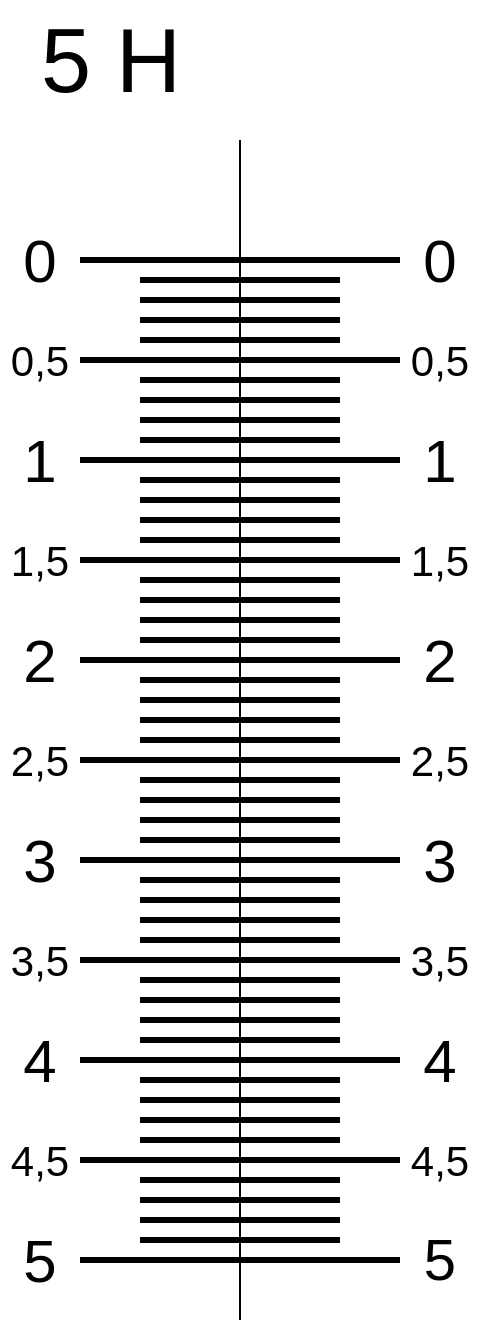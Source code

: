 <mxfile version="13.0.7" type="device"><diagram id="H-nVPnJo9ah2CPJXQNp7" name="Page-1"><mxGraphModel dx="526" dy="593" grid="1" gridSize="10" guides="1" tooltips="1" connect="1" arrows="1" fold="1" page="1" pageScale="1" pageWidth="827" pageHeight="1169" math="0" shadow="0"><root><mxCell id="0"/><mxCell id="1" parent="0"/><mxCell id="mPhDUfZBd8fPQt5YcZfH-1" value="" style="endArrow=none;html=1;strokeWidth=1;" parent="1" edge="1"><mxGeometry width="50" height="50" relative="1" as="geometry"><mxPoint x="400" y="900" as="sourcePoint"/><mxPoint x="400" y="310" as="targetPoint"/></mxGeometry></mxCell><mxCell id="mPhDUfZBd8fPQt5YcZfH-2" value="" style="endArrow=none;html=1;jumpSize=6;strokeWidth=3;" parent="1" edge="1"><mxGeometry width="50" height="50" relative="1" as="geometry"><mxPoint x="480" y="370" as="sourcePoint"/><mxPoint x="400" y="370" as="targetPoint"/></mxGeometry></mxCell><mxCell id="mPhDUfZBd8fPQt5YcZfH-3" value="" style="endArrow=none;html=1;jumpSize=6;strokeWidth=3;" parent="1" edge="1"><mxGeometry width="50" height="50" relative="1" as="geometry"><mxPoint x="400" y="370" as="sourcePoint"/><mxPoint x="320" y="370" as="targetPoint"/></mxGeometry></mxCell><mxCell id="mPhDUfZBd8fPQt5YcZfH-41" value="" style="endArrow=none;html=1;jumpSize=6;strokeWidth=3;" parent="1" edge="1"><mxGeometry width="50" height="50" relative="1" as="geometry"><mxPoint x="450" y="380" as="sourcePoint"/><mxPoint x="400" y="380" as="targetPoint"/></mxGeometry></mxCell><mxCell id="mPhDUfZBd8fPQt5YcZfH-42" value="" style="endArrow=none;html=1;jumpSize=6;strokeWidth=3;" parent="1" edge="1"><mxGeometry width="50" height="50" relative="1" as="geometry"><mxPoint x="400" y="380" as="sourcePoint"/><mxPoint x="350" y="380" as="targetPoint"/></mxGeometry></mxCell><mxCell id="mPhDUfZBd8fPQt5YcZfH-43" value="" style="endArrow=none;html=1;jumpSize=6;strokeWidth=3;" parent="1" edge="1"><mxGeometry width="50" height="50" relative="1" as="geometry"><mxPoint x="450" y="390" as="sourcePoint"/><mxPoint x="400" y="390" as="targetPoint"/></mxGeometry></mxCell><mxCell id="mPhDUfZBd8fPQt5YcZfH-44" value="" style="endArrow=none;html=1;jumpSize=6;strokeWidth=3;" parent="1" edge="1"><mxGeometry width="50" height="50" relative="1" as="geometry"><mxPoint x="400" y="390" as="sourcePoint"/><mxPoint x="350" y="390" as="targetPoint"/></mxGeometry></mxCell><mxCell id="mPhDUfZBd8fPQt5YcZfH-45" value="" style="endArrow=none;html=1;jumpSize=6;strokeWidth=3;" parent="1" edge="1"><mxGeometry width="50" height="50" relative="1" as="geometry"><mxPoint x="450" y="400" as="sourcePoint"/><mxPoint x="400" y="400" as="targetPoint"/></mxGeometry></mxCell><mxCell id="mPhDUfZBd8fPQt5YcZfH-46" value="" style="endArrow=none;html=1;jumpSize=6;strokeWidth=3;" parent="1" edge="1"><mxGeometry width="50" height="50" relative="1" as="geometry"><mxPoint x="400" y="400" as="sourcePoint"/><mxPoint x="350" y="400" as="targetPoint"/></mxGeometry></mxCell><mxCell id="mPhDUfZBd8fPQt5YcZfH-47" value="" style="endArrow=none;html=1;jumpSize=6;strokeWidth=3;" parent="1" edge="1"><mxGeometry width="50" height="50" relative="1" as="geometry"><mxPoint x="450" y="410" as="sourcePoint"/><mxPoint x="400" y="410" as="targetPoint"/></mxGeometry></mxCell><mxCell id="mPhDUfZBd8fPQt5YcZfH-48" value="" style="endArrow=none;html=1;jumpSize=6;strokeWidth=3;" parent="1" edge="1"><mxGeometry width="50" height="50" relative="1" as="geometry"><mxPoint x="400" y="410" as="sourcePoint"/><mxPoint x="350" y="410" as="targetPoint"/></mxGeometry></mxCell><mxCell id="mPhDUfZBd8fPQt5YcZfH-49" value="" style="endArrow=none;html=1;jumpSize=6;strokeWidth=3;" parent="1" edge="1"><mxGeometry width="50" height="50" relative="1" as="geometry"><mxPoint x="480" y="420" as="sourcePoint"/><mxPoint x="400" y="420" as="targetPoint"/></mxGeometry></mxCell><mxCell id="mPhDUfZBd8fPQt5YcZfH-50" value="" style="endArrow=none;html=1;jumpSize=6;strokeWidth=3;" parent="1" edge="1"><mxGeometry width="50" height="50" relative="1" as="geometry"><mxPoint x="400" y="420" as="sourcePoint"/><mxPoint x="320" y="420" as="targetPoint"/></mxGeometry></mxCell><mxCell id="mPhDUfZBd8fPQt5YcZfH-53" value="" style="endArrow=none;html=1;jumpSize=6;strokeWidth=3;" parent="1" edge="1"><mxGeometry width="50" height="50" relative="1" as="geometry"><mxPoint x="450" y="430" as="sourcePoint"/><mxPoint x="400" y="430" as="targetPoint"/></mxGeometry></mxCell><mxCell id="mPhDUfZBd8fPQt5YcZfH-54" value="" style="endArrow=none;html=1;jumpSize=6;strokeWidth=3;" parent="1" edge="1"><mxGeometry width="50" height="50" relative="1" as="geometry"><mxPoint x="400" y="430" as="sourcePoint"/><mxPoint x="350" y="430" as="targetPoint"/></mxGeometry></mxCell><mxCell id="mPhDUfZBd8fPQt5YcZfH-55" value="" style="endArrow=none;html=1;jumpSize=6;strokeWidth=3;" parent="1" edge="1"><mxGeometry width="50" height="50" relative="1" as="geometry"><mxPoint x="450" y="440" as="sourcePoint"/><mxPoint x="400" y="440" as="targetPoint"/></mxGeometry></mxCell><mxCell id="mPhDUfZBd8fPQt5YcZfH-56" value="" style="endArrow=none;html=1;jumpSize=6;strokeWidth=3;" parent="1" edge="1"><mxGeometry width="50" height="50" relative="1" as="geometry"><mxPoint x="400" y="440" as="sourcePoint"/><mxPoint x="350" y="440" as="targetPoint"/></mxGeometry></mxCell><mxCell id="mPhDUfZBd8fPQt5YcZfH-57" value="" style="endArrow=none;html=1;jumpSize=6;strokeWidth=3;" parent="1" edge="1"><mxGeometry width="50" height="50" relative="1" as="geometry"><mxPoint x="450" y="450" as="sourcePoint"/><mxPoint x="400" y="450" as="targetPoint"/></mxGeometry></mxCell><mxCell id="mPhDUfZBd8fPQt5YcZfH-58" value="" style="endArrow=none;html=1;jumpSize=6;strokeWidth=3;" parent="1" edge="1"><mxGeometry width="50" height="50" relative="1" as="geometry"><mxPoint x="400" y="450" as="sourcePoint"/><mxPoint x="350" y="450" as="targetPoint"/></mxGeometry></mxCell><mxCell id="mPhDUfZBd8fPQt5YcZfH-59" value="" style="endArrow=none;html=1;jumpSize=6;strokeWidth=3;" parent="1" edge="1"><mxGeometry width="50" height="50" relative="1" as="geometry"><mxPoint x="450" y="460" as="sourcePoint"/><mxPoint x="400" y="460" as="targetPoint"/></mxGeometry></mxCell><mxCell id="mPhDUfZBd8fPQt5YcZfH-60" value="" style="endArrow=none;html=1;jumpSize=6;strokeWidth=3;" parent="1" edge="1"><mxGeometry width="50" height="50" relative="1" as="geometry"><mxPoint x="400" y="460" as="sourcePoint"/><mxPoint x="350" y="460" as="targetPoint"/></mxGeometry></mxCell><mxCell id="mPhDUfZBd8fPQt5YcZfH-61" value="" style="endArrow=none;html=1;jumpSize=6;strokeWidth=3;" parent="1" edge="1"><mxGeometry width="50" height="50" relative="1" as="geometry"><mxPoint x="480" y="470" as="sourcePoint"/><mxPoint x="400" y="470" as="targetPoint"/></mxGeometry></mxCell><mxCell id="mPhDUfZBd8fPQt5YcZfH-62" value="" style="endArrow=none;html=1;jumpSize=6;strokeWidth=3;" parent="1" edge="1"><mxGeometry width="50" height="50" relative="1" as="geometry"><mxPoint x="400" y="470" as="sourcePoint"/><mxPoint x="320" y="470" as="targetPoint"/></mxGeometry></mxCell><mxCell id="mPhDUfZBd8fPQt5YcZfH-63" value="" style="endArrow=none;html=1;jumpSize=6;strokeWidth=3;" parent="1" edge="1"><mxGeometry width="50" height="50" relative="1" as="geometry"><mxPoint x="450" y="480" as="sourcePoint"/><mxPoint x="400" y="480" as="targetPoint"/></mxGeometry></mxCell><mxCell id="mPhDUfZBd8fPQt5YcZfH-64" value="" style="endArrow=none;html=1;jumpSize=6;strokeWidth=3;" parent="1" edge="1"><mxGeometry width="50" height="50" relative="1" as="geometry"><mxPoint x="400" y="480" as="sourcePoint"/><mxPoint x="350" y="480" as="targetPoint"/></mxGeometry></mxCell><mxCell id="mPhDUfZBd8fPQt5YcZfH-65" value="" style="endArrow=none;html=1;jumpSize=6;strokeWidth=3;" parent="1" edge="1"><mxGeometry width="50" height="50" relative="1" as="geometry"><mxPoint x="450" y="490" as="sourcePoint"/><mxPoint x="400" y="490" as="targetPoint"/></mxGeometry></mxCell><mxCell id="mPhDUfZBd8fPQt5YcZfH-66" value="" style="endArrow=none;html=1;jumpSize=6;strokeWidth=3;" parent="1" edge="1"><mxGeometry width="50" height="50" relative="1" as="geometry"><mxPoint x="400" y="490" as="sourcePoint"/><mxPoint x="350" y="490" as="targetPoint"/></mxGeometry></mxCell><mxCell id="mPhDUfZBd8fPQt5YcZfH-67" value="" style="endArrow=none;html=1;jumpSize=6;strokeWidth=3;" parent="1" edge="1"><mxGeometry width="50" height="50" relative="1" as="geometry"><mxPoint x="450" y="500" as="sourcePoint"/><mxPoint x="400" y="500" as="targetPoint"/></mxGeometry></mxCell><mxCell id="mPhDUfZBd8fPQt5YcZfH-68" value="" style="endArrow=none;html=1;jumpSize=6;strokeWidth=3;" parent="1" edge="1"><mxGeometry width="50" height="50" relative="1" as="geometry"><mxPoint x="400" y="500" as="sourcePoint"/><mxPoint x="350" y="500" as="targetPoint"/></mxGeometry></mxCell><mxCell id="mPhDUfZBd8fPQt5YcZfH-69" value="" style="endArrow=none;html=1;jumpSize=6;strokeWidth=3;" parent="1" edge="1"><mxGeometry width="50" height="50" relative="1" as="geometry"><mxPoint x="450" y="510" as="sourcePoint"/><mxPoint x="400" y="510" as="targetPoint"/></mxGeometry></mxCell><mxCell id="mPhDUfZBd8fPQt5YcZfH-70" value="" style="endArrow=none;html=1;jumpSize=6;strokeWidth=3;" parent="1" edge="1"><mxGeometry width="50" height="50" relative="1" as="geometry"><mxPoint x="400" y="510" as="sourcePoint"/><mxPoint x="350" y="510" as="targetPoint"/></mxGeometry></mxCell><mxCell id="mPhDUfZBd8fPQt5YcZfH-71" value="" style="endArrow=none;html=1;jumpSize=6;strokeWidth=3;" parent="1" edge="1"><mxGeometry width="50" height="50" relative="1" as="geometry"><mxPoint x="480" y="520" as="sourcePoint"/><mxPoint x="400" y="520" as="targetPoint"/></mxGeometry></mxCell><mxCell id="mPhDUfZBd8fPQt5YcZfH-72" value="" style="endArrow=none;html=1;jumpSize=6;strokeWidth=3;" parent="1" edge="1"><mxGeometry width="50" height="50" relative="1" as="geometry"><mxPoint x="400" y="520" as="sourcePoint"/><mxPoint x="320" y="520" as="targetPoint"/></mxGeometry></mxCell><mxCell id="mPhDUfZBd8fPQt5YcZfH-73" value="" style="endArrow=none;html=1;jumpSize=6;strokeWidth=3;" parent="1" edge="1"><mxGeometry width="50" height="50" relative="1" as="geometry"><mxPoint x="450" y="530" as="sourcePoint"/><mxPoint x="400" y="530" as="targetPoint"/></mxGeometry></mxCell><mxCell id="mPhDUfZBd8fPQt5YcZfH-74" value="" style="endArrow=none;html=1;jumpSize=6;strokeWidth=3;" parent="1" edge="1"><mxGeometry width="50" height="50" relative="1" as="geometry"><mxPoint x="400" y="530" as="sourcePoint"/><mxPoint x="350" y="530" as="targetPoint"/></mxGeometry></mxCell><mxCell id="mPhDUfZBd8fPQt5YcZfH-75" value="" style="endArrow=none;html=1;jumpSize=6;strokeWidth=3;" parent="1" edge="1"><mxGeometry width="50" height="50" relative="1" as="geometry"><mxPoint x="450" y="540" as="sourcePoint"/><mxPoint x="400" y="540" as="targetPoint"/></mxGeometry></mxCell><mxCell id="mPhDUfZBd8fPQt5YcZfH-76" value="" style="endArrow=none;html=1;jumpSize=6;strokeWidth=3;" parent="1" edge="1"><mxGeometry width="50" height="50" relative="1" as="geometry"><mxPoint x="400" y="540" as="sourcePoint"/><mxPoint x="350" y="540" as="targetPoint"/></mxGeometry></mxCell><mxCell id="mPhDUfZBd8fPQt5YcZfH-77" value="" style="endArrow=none;html=1;jumpSize=6;strokeWidth=3;" parent="1" edge="1"><mxGeometry width="50" height="50" relative="1" as="geometry"><mxPoint x="450" y="550" as="sourcePoint"/><mxPoint x="400" y="550" as="targetPoint"/></mxGeometry></mxCell><mxCell id="mPhDUfZBd8fPQt5YcZfH-78" value="" style="endArrow=none;html=1;jumpSize=6;strokeWidth=3;" parent="1" edge="1"><mxGeometry width="50" height="50" relative="1" as="geometry"><mxPoint x="400" y="550" as="sourcePoint"/><mxPoint x="350" y="550" as="targetPoint"/></mxGeometry></mxCell><mxCell id="mPhDUfZBd8fPQt5YcZfH-79" value="" style="endArrow=none;html=1;jumpSize=6;strokeWidth=3;" parent="1" edge="1"><mxGeometry width="50" height="50" relative="1" as="geometry"><mxPoint x="450" y="560" as="sourcePoint"/><mxPoint x="400" y="560" as="targetPoint"/></mxGeometry></mxCell><mxCell id="mPhDUfZBd8fPQt5YcZfH-80" value="" style="endArrow=none;html=1;jumpSize=6;strokeWidth=3;" parent="1" edge="1"><mxGeometry width="50" height="50" relative="1" as="geometry"><mxPoint x="400" y="560" as="sourcePoint"/><mxPoint x="350" y="560" as="targetPoint"/></mxGeometry></mxCell><mxCell id="mPhDUfZBd8fPQt5YcZfH-81" value="" style="endArrow=none;html=1;jumpSize=6;strokeWidth=3;" parent="1" edge="1"><mxGeometry width="50" height="50" relative="1" as="geometry"><mxPoint x="480" y="570" as="sourcePoint"/><mxPoint x="400" y="570" as="targetPoint"/></mxGeometry></mxCell><mxCell id="mPhDUfZBd8fPQt5YcZfH-82" value="" style="endArrow=none;html=1;jumpSize=6;strokeWidth=3;" parent="1" edge="1"><mxGeometry width="50" height="50" relative="1" as="geometry"><mxPoint x="400" y="570" as="sourcePoint"/><mxPoint x="320" y="570" as="targetPoint"/></mxGeometry></mxCell><mxCell id="mPhDUfZBd8fPQt5YcZfH-83" value="" style="endArrow=none;html=1;jumpSize=6;strokeWidth=3;" parent="1" edge="1"><mxGeometry width="50" height="50" relative="1" as="geometry"><mxPoint x="450" y="580" as="sourcePoint"/><mxPoint x="400" y="580" as="targetPoint"/></mxGeometry></mxCell><mxCell id="mPhDUfZBd8fPQt5YcZfH-84" value="" style="endArrow=none;html=1;jumpSize=6;strokeWidth=3;" parent="1" edge="1"><mxGeometry width="50" height="50" relative="1" as="geometry"><mxPoint x="400" y="580" as="sourcePoint"/><mxPoint x="350" y="580" as="targetPoint"/></mxGeometry></mxCell><mxCell id="mPhDUfZBd8fPQt5YcZfH-85" value="" style="endArrow=none;html=1;jumpSize=6;strokeWidth=3;" parent="1" edge="1"><mxGeometry width="50" height="50" relative="1" as="geometry"><mxPoint x="450" y="590" as="sourcePoint"/><mxPoint x="400" y="590" as="targetPoint"/></mxGeometry></mxCell><mxCell id="mPhDUfZBd8fPQt5YcZfH-86" value="" style="endArrow=none;html=1;jumpSize=6;strokeWidth=3;" parent="1" edge="1"><mxGeometry width="50" height="50" relative="1" as="geometry"><mxPoint x="400" y="590" as="sourcePoint"/><mxPoint x="350" y="590" as="targetPoint"/></mxGeometry></mxCell><mxCell id="mPhDUfZBd8fPQt5YcZfH-87" value="" style="endArrow=none;html=1;jumpSize=6;strokeWidth=3;" parent="1" edge="1"><mxGeometry width="50" height="50" relative="1" as="geometry"><mxPoint x="450" y="600" as="sourcePoint"/><mxPoint x="400" y="600" as="targetPoint"/></mxGeometry></mxCell><mxCell id="mPhDUfZBd8fPQt5YcZfH-88" value="" style="endArrow=none;html=1;jumpSize=6;strokeWidth=3;" parent="1" edge="1"><mxGeometry width="50" height="50" relative="1" as="geometry"><mxPoint x="400" y="600" as="sourcePoint"/><mxPoint x="350" y="600" as="targetPoint"/></mxGeometry></mxCell><mxCell id="mPhDUfZBd8fPQt5YcZfH-89" value="" style="endArrow=none;html=1;jumpSize=6;strokeWidth=3;" parent="1" edge="1"><mxGeometry width="50" height="50" relative="1" as="geometry"><mxPoint x="450" y="610" as="sourcePoint"/><mxPoint x="400" y="610" as="targetPoint"/></mxGeometry></mxCell><mxCell id="mPhDUfZBd8fPQt5YcZfH-90" value="" style="endArrow=none;html=1;jumpSize=6;strokeWidth=3;" parent="1" edge="1"><mxGeometry width="50" height="50" relative="1" as="geometry"><mxPoint x="400" y="610" as="sourcePoint"/><mxPoint x="350" y="610" as="targetPoint"/></mxGeometry></mxCell><mxCell id="mPhDUfZBd8fPQt5YcZfH-91" value="" style="endArrow=none;html=1;jumpSize=6;strokeWidth=3;" parent="1" edge="1"><mxGeometry width="50" height="50" relative="1" as="geometry"><mxPoint x="480" y="620" as="sourcePoint"/><mxPoint x="400" y="620" as="targetPoint"/></mxGeometry></mxCell><mxCell id="mPhDUfZBd8fPQt5YcZfH-92" value="" style="endArrow=none;html=1;jumpSize=6;strokeWidth=3;" parent="1" edge="1"><mxGeometry width="50" height="50" relative="1" as="geometry"><mxPoint x="400" y="620" as="sourcePoint"/><mxPoint x="320" y="620" as="targetPoint"/></mxGeometry></mxCell><mxCell id="mPhDUfZBd8fPQt5YcZfH-93" value="" style="endArrow=none;html=1;jumpSize=6;strokeWidth=3;" parent="1" edge="1"><mxGeometry width="50" height="50" relative="1" as="geometry"><mxPoint x="450" y="630" as="sourcePoint"/><mxPoint x="400" y="630" as="targetPoint"/></mxGeometry></mxCell><mxCell id="mPhDUfZBd8fPQt5YcZfH-94" value="" style="endArrow=none;html=1;jumpSize=6;strokeWidth=3;" parent="1" edge="1"><mxGeometry width="50" height="50" relative="1" as="geometry"><mxPoint x="400" y="630" as="sourcePoint"/><mxPoint x="350" y="630" as="targetPoint"/></mxGeometry></mxCell><mxCell id="mPhDUfZBd8fPQt5YcZfH-95" value="" style="endArrow=none;html=1;jumpSize=6;strokeWidth=3;" parent="1" edge="1"><mxGeometry width="50" height="50" relative="1" as="geometry"><mxPoint x="450" y="640" as="sourcePoint"/><mxPoint x="400" y="640" as="targetPoint"/></mxGeometry></mxCell><mxCell id="mPhDUfZBd8fPQt5YcZfH-96" value="" style="endArrow=none;html=1;jumpSize=6;strokeWidth=3;" parent="1" edge="1"><mxGeometry width="50" height="50" relative="1" as="geometry"><mxPoint x="400" y="640" as="sourcePoint"/><mxPoint x="350" y="640" as="targetPoint"/></mxGeometry></mxCell><mxCell id="mPhDUfZBd8fPQt5YcZfH-97" value="" style="endArrow=none;html=1;jumpSize=6;strokeWidth=3;" parent="1" edge="1"><mxGeometry width="50" height="50" relative="1" as="geometry"><mxPoint x="450" y="650" as="sourcePoint"/><mxPoint x="400" y="650" as="targetPoint"/></mxGeometry></mxCell><mxCell id="mPhDUfZBd8fPQt5YcZfH-98" value="" style="endArrow=none;html=1;jumpSize=6;strokeWidth=3;" parent="1" edge="1"><mxGeometry width="50" height="50" relative="1" as="geometry"><mxPoint x="400" y="650" as="sourcePoint"/><mxPoint x="350" y="650" as="targetPoint"/></mxGeometry></mxCell><mxCell id="mPhDUfZBd8fPQt5YcZfH-99" value="" style="endArrow=none;html=1;jumpSize=6;strokeWidth=3;" parent="1" edge="1"><mxGeometry width="50" height="50" relative="1" as="geometry"><mxPoint x="450" y="660" as="sourcePoint"/><mxPoint x="400" y="660" as="targetPoint"/></mxGeometry></mxCell><mxCell id="mPhDUfZBd8fPQt5YcZfH-100" value="" style="endArrow=none;html=1;jumpSize=6;strokeWidth=3;" parent="1" edge="1"><mxGeometry width="50" height="50" relative="1" as="geometry"><mxPoint x="400" y="660" as="sourcePoint"/><mxPoint x="350" y="660" as="targetPoint"/></mxGeometry></mxCell><mxCell id="mPhDUfZBd8fPQt5YcZfH-101" value="" style="endArrow=none;html=1;jumpSize=6;strokeWidth=3;" parent="1" edge="1"><mxGeometry width="50" height="50" relative="1" as="geometry"><mxPoint x="480" y="670" as="sourcePoint"/><mxPoint x="400" y="670" as="targetPoint"/></mxGeometry></mxCell><mxCell id="mPhDUfZBd8fPQt5YcZfH-102" value="" style="endArrow=none;html=1;jumpSize=6;strokeWidth=3;" parent="1" edge="1"><mxGeometry width="50" height="50" relative="1" as="geometry"><mxPoint x="400" y="670" as="sourcePoint"/><mxPoint x="320" y="670" as="targetPoint"/></mxGeometry></mxCell><mxCell id="mPhDUfZBd8fPQt5YcZfH-103" value="" style="endArrow=none;html=1;jumpSize=6;strokeWidth=3;" parent="1" edge="1"><mxGeometry width="50" height="50" relative="1" as="geometry"><mxPoint x="450" y="680" as="sourcePoint"/><mxPoint x="400" y="680" as="targetPoint"/></mxGeometry></mxCell><mxCell id="mPhDUfZBd8fPQt5YcZfH-104" value="" style="endArrow=none;html=1;jumpSize=6;strokeWidth=3;" parent="1" edge="1"><mxGeometry width="50" height="50" relative="1" as="geometry"><mxPoint x="400" y="680" as="sourcePoint"/><mxPoint x="350" y="680" as="targetPoint"/></mxGeometry></mxCell><mxCell id="mPhDUfZBd8fPQt5YcZfH-105" value="" style="endArrow=none;html=1;jumpSize=6;strokeWidth=3;" parent="1" edge="1"><mxGeometry width="50" height="50" relative="1" as="geometry"><mxPoint x="450" y="690" as="sourcePoint"/><mxPoint x="400" y="690" as="targetPoint"/></mxGeometry></mxCell><mxCell id="mPhDUfZBd8fPQt5YcZfH-106" value="" style="endArrow=none;html=1;jumpSize=6;strokeWidth=3;" parent="1" edge="1"><mxGeometry width="50" height="50" relative="1" as="geometry"><mxPoint x="400" y="690" as="sourcePoint"/><mxPoint x="350" y="690" as="targetPoint"/></mxGeometry></mxCell><mxCell id="mPhDUfZBd8fPQt5YcZfH-107" value="" style="endArrow=none;html=1;jumpSize=6;strokeWidth=3;" parent="1" edge="1"><mxGeometry width="50" height="50" relative="1" as="geometry"><mxPoint x="450" y="700" as="sourcePoint"/><mxPoint x="400" y="700" as="targetPoint"/></mxGeometry></mxCell><mxCell id="mPhDUfZBd8fPQt5YcZfH-108" value="" style="endArrow=none;html=1;jumpSize=6;strokeWidth=3;" parent="1" edge="1"><mxGeometry width="50" height="50" relative="1" as="geometry"><mxPoint x="400" y="700" as="sourcePoint"/><mxPoint x="350" y="700" as="targetPoint"/></mxGeometry></mxCell><mxCell id="mPhDUfZBd8fPQt5YcZfH-109" value="" style="endArrow=none;html=1;jumpSize=6;strokeWidth=3;" parent="1" edge="1"><mxGeometry width="50" height="50" relative="1" as="geometry"><mxPoint x="450" y="710" as="sourcePoint"/><mxPoint x="400" y="710" as="targetPoint"/></mxGeometry></mxCell><mxCell id="mPhDUfZBd8fPQt5YcZfH-110" value="" style="endArrow=none;html=1;jumpSize=6;strokeWidth=3;" parent="1" edge="1"><mxGeometry width="50" height="50" relative="1" as="geometry"><mxPoint x="400" y="710" as="sourcePoint"/><mxPoint x="350" y="710" as="targetPoint"/></mxGeometry></mxCell><mxCell id="mPhDUfZBd8fPQt5YcZfH-111" value="" style="endArrow=none;html=1;jumpSize=6;strokeWidth=3;" parent="1" edge="1"><mxGeometry width="50" height="50" relative="1" as="geometry"><mxPoint x="480" y="720" as="sourcePoint"/><mxPoint x="400" y="720" as="targetPoint"/></mxGeometry></mxCell><mxCell id="mPhDUfZBd8fPQt5YcZfH-112" value="" style="endArrow=none;html=1;jumpSize=6;strokeWidth=3;" parent="1" edge="1"><mxGeometry width="50" height="50" relative="1" as="geometry"><mxPoint x="400" y="720" as="sourcePoint"/><mxPoint x="320" y="720" as="targetPoint"/></mxGeometry></mxCell><mxCell id="mPhDUfZBd8fPQt5YcZfH-113" value="" style="endArrow=none;html=1;jumpSize=6;strokeWidth=3;" parent="1" edge="1"><mxGeometry width="50" height="50" relative="1" as="geometry"><mxPoint x="450" y="730" as="sourcePoint"/><mxPoint x="400" y="730" as="targetPoint"/></mxGeometry></mxCell><mxCell id="mPhDUfZBd8fPQt5YcZfH-114" value="" style="endArrow=none;html=1;jumpSize=6;strokeWidth=3;" parent="1" edge="1"><mxGeometry width="50" height="50" relative="1" as="geometry"><mxPoint x="400" y="730" as="sourcePoint"/><mxPoint x="350" y="730" as="targetPoint"/></mxGeometry></mxCell><mxCell id="mPhDUfZBd8fPQt5YcZfH-115" value="" style="endArrow=none;html=1;jumpSize=6;strokeWidth=3;" parent="1" edge="1"><mxGeometry width="50" height="50" relative="1" as="geometry"><mxPoint x="450" y="740" as="sourcePoint"/><mxPoint x="400" y="740" as="targetPoint"/></mxGeometry></mxCell><mxCell id="mPhDUfZBd8fPQt5YcZfH-116" value="" style="endArrow=none;html=1;jumpSize=6;strokeWidth=3;" parent="1" edge="1"><mxGeometry width="50" height="50" relative="1" as="geometry"><mxPoint x="400" y="740" as="sourcePoint"/><mxPoint x="350" y="740" as="targetPoint"/></mxGeometry></mxCell><mxCell id="mPhDUfZBd8fPQt5YcZfH-117" value="" style="endArrow=none;html=1;jumpSize=6;strokeWidth=3;" parent="1" edge="1"><mxGeometry width="50" height="50" relative="1" as="geometry"><mxPoint x="450" y="750" as="sourcePoint"/><mxPoint x="400" y="750" as="targetPoint"/></mxGeometry></mxCell><mxCell id="mPhDUfZBd8fPQt5YcZfH-118" value="" style="endArrow=none;html=1;jumpSize=6;strokeWidth=3;" parent="1" edge="1"><mxGeometry width="50" height="50" relative="1" as="geometry"><mxPoint x="400" y="750" as="sourcePoint"/><mxPoint x="350" y="750" as="targetPoint"/></mxGeometry></mxCell><mxCell id="mPhDUfZBd8fPQt5YcZfH-119" value="" style="endArrow=none;html=1;jumpSize=6;strokeWidth=3;" parent="1" edge="1"><mxGeometry width="50" height="50" relative="1" as="geometry"><mxPoint x="450" y="760" as="sourcePoint"/><mxPoint x="400" y="760" as="targetPoint"/></mxGeometry></mxCell><mxCell id="mPhDUfZBd8fPQt5YcZfH-120" value="" style="endArrow=none;html=1;jumpSize=6;strokeWidth=3;" parent="1" edge="1"><mxGeometry width="50" height="50" relative="1" as="geometry"><mxPoint x="400" y="760" as="sourcePoint"/><mxPoint x="350" y="760" as="targetPoint"/></mxGeometry></mxCell><mxCell id="mPhDUfZBd8fPQt5YcZfH-121" value="" style="endArrow=none;html=1;jumpSize=6;strokeWidth=3;" parent="1" edge="1"><mxGeometry width="50" height="50" relative="1" as="geometry"><mxPoint x="480" y="770" as="sourcePoint"/><mxPoint x="400" y="770" as="targetPoint"/></mxGeometry></mxCell><mxCell id="mPhDUfZBd8fPQt5YcZfH-122" value="" style="endArrow=none;html=1;jumpSize=6;strokeWidth=3;" parent="1" edge="1"><mxGeometry width="50" height="50" relative="1" as="geometry"><mxPoint x="400" y="770" as="sourcePoint"/><mxPoint x="320" y="770" as="targetPoint"/></mxGeometry></mxCell><mxCell id="mPhDUfZBd8fPQt5YcZfH-123" value="" style="endArrow=none;html=1;jumpSize=6;strokeWidth=3;" parent="1" edge="1"><mxGeometry width="50" height="50" relative="1" as="geometry"><mxPoint x="450" y="780" as="sourcePoint"/><mxPoint x="400" y="780" as="targetPoint"/></mxGeometry></mxCell><mxCell id="mPhDUfZBd8fPQt5YcZfH-124" value="" style="endArrow=none;html=1;jumpSize=6;strokeWidth=3;" parent="1" edge="1"><mxGeometry width="50" height="50" relative="1" as="geometry"><mxPoint x="400" y="780" as="sourcePoint"/><mxPoint x="350" y="780" as="targetPoint"/></mxGeometry></mxCell><mxCell id="mPhDUfZBd8fPQt5YcZfH-125" value="" style="endArrow=none;html=1;jumpSize=6;strokeWidth=3;" parent="1" edge="1"><mxGeometry width="50" height="50" relative="1" as="geometry"><mxPoint x="450" y="790" as="sourcePoint"/><mxPoint x="400" y="790" as="targetPoint"/></mxGeometry></mxCell><mxCell id="mPhDUfZBd8fPQt5YcZfH-126" value="" style="endArrow=none;html=1;jumpSize=6;strokeWidth=3;" parent="1" edge="1"><mxGeometry width="50" height="50" relative="1" as="geometry"><mxPoint x="400" y="790" as="sourcePoint"/><mxPoint x="350" y="790" as="targetPoint"/></mxGeometry></mxCell><mxCell id="mPhDUfZBd8fPQt5YcZfH-127" value="" style="endArrow=none;html=1;jumpSize=6;strokeWidth=3;" parent="1" edge="1"><mxGeometry width="50" height="50" relative="1" as="geometry"><mxPoint x="450" y="800" as="sourcePoint"/><mxPoint x="400" y="800" as="targetPoint"/></mxGeometry></mxCell><mxCell id="mPhDUfZBd8fPQt5YcZfH-128" value="" style="endArrow=none;html=1;jumpSize=6;strokeWidth=3;" parent="1" edge="1"><mxGeometry width="50" height="50" relative="1" as="geometry"><mxPoint x="400" y="800" as="sourcePoint"/><mxPoint x="350" y="800" as="targetPoint"/></mxGeometry></mxCell><mxCell id="mPhDUfZBd8fPQt5YcZfH-129" value="" style="endArrow=none;html=1;jumpSize=6;strokeWidth=3;" parent="1" edge="1"><mxGeometry width="50" height="50" relative="1" as="geometry"><mxPoint x="450" y="810" as="sourcePoint"/><mxPoint x="400" y="810" as="targetPoint"/></mxGeometry></mxCell><mxCell id="mPhDUfZBd8fPQt5YcZfH-130" value="" style="endArrow=none;html=1;jumpSize=6;strokeWidth=3;" parent="1" edge="1"><mxGeometry width="50" height="50" relative="1" as="geometry"><mxPoint x="400" y="810" as="sourcePoint"/><mxPoint x="350" y="810" as="targetPoint"/></mxGeometry></mxCell><mxCell id="mPhDUfZBd8fPQt5YcZfH-131" value="" style="endArrow=none;html=1;jumpSize=6;strokeWidth=3;" parent="1" edge="1"><mxGeometry width="50" height="50" relative="1" as="geometry"><mxPoint x="480" y="820" as="sourcePoint"/><mxPoint x="400" y="820" as="targetPoint"/></mxGeometry></mxCell><mxCell id="mPhDUfZBd8fPQt5YcZfH-132" value="" style="endArrow=none;html=1;jumpSize=6;strokeWidth=3;" parent="1" edge="1"><mxGeometry width="50" height="50" relative="1" as="geometry"><mxPoint x="400" y="820" as="sourcePoint"/><mxPoint x="320" y="820" as="targetPoint"/></mxGeometry></mxCell><mxCell id="mPhDUfZBd8fPQt5YcZfH-133" value="" style="endArrow=none;html=1;jumpSize=6;strokeWidth=3;" parent="1" edge="1"><mxGeometry width="50" height="50" relative="1" as="geometry"><mxPoint x="450" y="830" as="sourcePoint"/><mxPoint x="400" y="830" as="targetPoint"/></mxGeometry></mxCell><mxCell id="mPhDUfZBd8fPQt5YcZfH-134" value="" style="endArrow=none;html=1;jumpSize=6;strokeWidth=3;" parent="1" edge="1"><mxGeometry width="50" height="50" relative="1" as="geometry"><mxPoint x="400" y="830" as="sourcePoint"/><mxPoint x="350" y="830" as="targetPoint"/></mxGeometry></mxCell><mxCell id="mPhDUfZBd8fPQt5YcZfH-135" value="" style="endArrow=none;html=1;jumpSize=6;strokeWidth=3;" parent="1" edge="1"><mxGeometry width="50" height="50" relative="1" as="geometry"><mxPoint x="450" y="840" as="sourcePoint"/><mxPoint x="400" y="840" as="targetPoint"/></mxGeometry></mxCell><mxCell id="mPhDUfZBd8fPQt5YcZfH-136" value="" style="endArrow=none;html=1;jumpSize=6;strokeWidth=3;" parent="1" edge="1"><mxGeometry width="50" height="50" relative="1" as="geometry"><mxPoint x="400" y="840" as="sourcePoint"/><mxPoint x="350" y="840" as="targetPoint"/></mxGeometry></mxCell><mxCell id="mPhDUfZBd8fPQt5YcZfH-137" value="" style="endArrow=none;html=1;jumpSize=6;strokeWidth=3;" parent="1" edge="1"><mxGeometry width="50" height="50" relative="1" as="geometry"><mxPoint x="450" y="850" as="sourcePoint"/><mxPoint x="400" y="850" as="targetPoint"/></mxGeometry></mxCell><mxCell id="mPhDUfZBd8fPQt5YcZfH-138" value="" style="endArrow=none;html=1;jumpSize=6;strokeWidth=3;" parent="1" edge="1"><mxGeometry width="50" height="50" relative="1" as="geometry"><mxPoint x="400" y="850" as="sourcePoint"/><mxPoint x="350" y="850" as="targetPoint"/></mxGeometry></mxCell><mxCell id="mPhDUfZBd8fPQt5YcZfH-139" value="" style="endArrow=none;html=1;jumpSize=6;strokeWidth=3;" parent="1" edge="1"><mxGeometry width="50" height="50" relative="1" as="geometry"><mxPoint x="450" y="860" as="sourcePoint"/><mxPoint x="400" y="860" as="targetPoint"/></mxGeometry></mxCell><mxCell id="mPhDUfZBd8fPQt5YcZfH-140" value="" style="endArrow=none;html=1;jumpSize=6;strokeWidth=3;" parent="1" edge="1"><mxGeometry width="50" height="50" relative="1" as="geometry"><mxPoint x="400" y="860" as="sourcePoint"/><mxPoint x="350" y="860" as="targetPoint"/></mxGeometry></mxCell><mxCell id="mPhDUfZBd8fPQt5YcZfH-141" value="" style="endArrow=none;html=1;jumpSize=6;strokeWidth=3;" parent="1" edge="1"><mxGeometry width="50" height="50" relative="1" as="geometry"><mxPoint x="480" y="870" as="sourcePoint"/><mxPoint x="400" y="870" as="targetPoint"/></mxGeometry></mxCell><mxCell id="mPhDUfZBd8fPQt5YcZfH-142" value="" style="endArrow=none;html=1;jumpSize=6;strokeWidth=3;" parent="1" edge="1"><mxGeometry width="50" height="50" relative="1" as="geometry"><mxPoint x="400" y="870" as="sourcePoint"/><mxPoint x="320" y="870" as="targetPoint"/></mxGeometry></mxCell><mxCell id="mPhDUfZBd8fPQt5YcZfH-144" value="&lt;font style=&quot;font-size: 30px;&quot;&gt;0&lt;/font&gt;" style="text;html=1;strokeColor=none;fillColor=none;align=center;verticalAlign=middle;whiteSpace=wrap;rounded=0;fontSize=30;" parent="1" vertex="1"><mxGeometry x="280" y="360" width="40" height="20" as="geometry"/></mxCell><mxCell id="mPhDUfZBd8fPQt5YcZfH-145" value="5 Н" style="text;html=1;align=center;verticalAlign=middle;resizable=0;points=[];autosize=1;fontSize=45;" parent="1" vertex="1"><mxGeometry x="290" y="240" width="90" height="60" as="geometry"/></mxCell><mxCell id="mPhDUfZBd8fPQt5YcZfH-146" value="&lt;font style=&quot;font-size: 21px&quot;&gt;0,5&lt;/font&gt;" style="text;html=1;strokeColor=none;fillColor=none;align=center;verticalAlign=middle;whiteSpace=wrap;rounded=0;" parent="1" vertex="1"><mxGeometry x="280" y="410" width="40" height="20" as="geometry"/></mxCell><mxCell id="mPhDUfZBd8fPQt5YcZfH-147" value="&lt;font style=&quot;font-size: 30px;&quot;&gt;1&lt;br style=&quot;font-size: 30px;&quot;&gt;&lt;/font&gt;" style="text;html=1;strokeColor=none;fillColor=none;align=center;verticalAlign=middle;whiteSpace=wrap;rounded=0;fontSize=30;" parent="1" vertex="1"><mxGeometry x="280" y="460" width="40" height="20" as="geometry"/></mxCell><mxCell id="mPhDUfZBd8fPQt5YcZfH-148" value="&lt;font style=&quot;font-size: 21px&quot;&gt;1,5&lt;/font&gt;" style="text;html=1;strokeColor=none;fillColor=none;align=center;verticalAlign=middle;whiteSpace=wrap;rounded=0;" parent="1" vertex="1"><mxGeometry x="280" y="510" width="40" height="20" as="geometry"/></mxCell><mxCell id="mPhDUfZBd8fPQt5YcZfH-149" value="&lt;font style=&quot;font-size: 30px;&quot;&gt;2&lt;/font&gt;" style="text;html=1;strokeColor=none;fillColor=none;align=center;verticalAlign=middle;whiteSpace=wrap;rounded=0;fontSize=30;" parent="1" vertex="1"><mxGeometry x="280" y="560" width="40" height="20" as="geometry"/></mxCell><mxCell id="mPhDUfZBd8fPQt5YcZfH-150" value="&lt;font style=&quot;font-size: 21px&quot;&gt;2,5&lt;/font&gt;" style="text;html=1;strokeColor=none;fillColor=none;align=center;verticalAlign=middle;whiteSpace=wrap;rounded=0;" parent="1" vertex="1"><mxGeometry x="280" y="610" width="40" height="20" as="geometry"/></mxCell><mxCell id="mPhDUfZBd8fPQt5YcZfH-151" value="&lt;font style=&quot;font-size: 30px;&quot;&gt;3&lt;/font&gt;" style="text;html=1;strokeColor=none;fillColor=none;align=center;verticalAlign=middle;whiteSpace=wrap;rounded=0;fontSize=30;" parent="1" vertex="1"><mxGeometry x="280" y="660" width="40" height="20" as="geometry"/></mxCell><mxCell id="mPhDUfZBd8fPQt5YcZfH-152" value="&lt;font style=&quot;font-size: 21px&quot;&gt;3,5&lt;/font&gt;" style="text;html=1;strokeColor=none;fillColor=none;align=center;verticalAlign=middle;whiteSpace=wrap;rounded=0;" parent="1" vertex="1"><mxGeometry x="280" y="710" width="40" height="20" as="geometry"/></mxCell><mxCell id="mPhDUfZBd8fPQt5YcZfH-153" value="&lt;font style=&quot;font-size: 30px;&quot;&gt;4&lt;/font&gt;" style="text;html=1;strokeColor=none;fillColor=none;align=center;verticalAlign=middle;whiteSpace=wrap;rounded=0;fontSize=30;" parent="1" vertex="1"><mxGeometry x="280" y="760" width="40" height="20" as="geometry"/></mxCell><mxCell id="mPhDUfZBd8fPQt5YcZfH-154" value="&lt;font style=&quot;font-size: 21px&quot;&gt;4,5&lt;/font&gt;" style="text;html=1;strokeColor=none;fillColor=none;align=center;verticalAlign=middle;whiteSpace=wrap;rounded=0;" parent="1" vertex="1"><mxGeometry x="280" y="810" width="40" height="20" as="geometry"/></mxCell><mxCell id="mPhDUfZBd8fPQt5YcZfH-155" value="&lt;font style=&quot;font-size: 30px;&quot;&gt;5&lt;/font&gt;" style="text;html=1;strokeColor=none;fillColor=none;align=center;verticalAlign=middle;whiteSpace=wrap;rounded=0;fontSize=30;" parent="1" vertex="1"><mxGeometry x="280" y="860" width="40" height="20" as="geometry"/></mxCell><mxCell id="mPhDUfZBd8fPQt5YcZfH-156" value="&lt;font style=&quot;font-size: 29px;&quot;&gt;5&lt;/font&gt;" style="text;html=1;strokeColor=none;fillColor=none;align=center;verticalAlign=middle;whiteSpace=wrap;rounded=0;fontSize=29;" parent="1" vertex="1"><mxGeometry x="480" y="860" width="40" height="20" as="geometry"/></mxCell><mxCell id="9tpzIBDnt9V1PlS5k3Mb-1" value="&lt;font style=&quot;font-size: 30px;&quot;&gt;0&lt;/font&gt;" style="text;html=1;strokeColor=none;fillColor=none;align=center;verticalAlign=middle;whiteSpace=wrap;rounded=0;fontSize=30;" vertex="1" parent="1"><mxGeometry x="480" y="360" width="40" height="20" as="geometry"/></mxCell><mxCell id="9tpzIBDnt9V1PlS5k3Mb-2" value="&lt;font style=&quot;font-size: 21px&quot;&gt;0,5&lt;/font&gt;" style="text;html=1;strokeColor=none;fillColor=none;align=center;verticalAlign=middle;whiteSpace=wrap;rounded=0;" vertex="1" parent="1"><mxGeometry x="480" y="410" width="40" height="20" as="geometry"/></mxCell><mxCell id="9tpzIBDnt9V1PlS5k3Mb-3" value="&lt;font style=&quot;font-size: 30px;&quot;&gt;1&lt;br style=&quot;font-size: 30px;&quot;&gt;&lt;/font&gt;" style="text;html=1;strokeColor=none;fillColor=none;align=center;verticalAlign=middle;whiteSpace=wrap;rounded=0;fontSize=30;" vertex="1" parent="1"><mxGeometry x="480" y="460" width="40" height="20" as="geometry"/></mxCell><mxCell id="9tpzIBDnt9V1PlS5k3Mb-4" value="&lt;font style=&quot;font-size: 21px&quot;&gt;1,5&lt;/font&gt;" style="text;html=1;strokeColor=none;fillColor=none;align=center;verticalAlign=middle;whiteSpace=wrap;rounded=0;" vertex="1" parent="1"><mxGeometry x="480" y="510" width="40" height="20" as="geometry"/></mxCell><mxCell id="9tpzIBDnt9V1PlS5k3Mb-5" value="&lt;font style=&quot;font-size: 30px;&quot;&gt;2&lt;/font&gt;" style="text;html=1;strokeColor=none;fillColor=none;align=center;verticalAlign=middle;whiteSpace=wrap;rounded=0;fontSize=30;" vertex="1" parent="1"><mxGeometry x="480" y="560" width="40" height="20" as="geometry"/></mxCell><mxCell id="9tpzIBDnt9V1PlS5k3Mb-6" value="&lt;font style=&quot;font-size: 21px&quot;&gt;2,5&lt;/font&gt;" style="text;html=1;strokeColor=none;fillColor=none;align=center;verticalAlign=middle;whiteSpace=wrap;rounded=0;" vertex="1" parent="1"><mxGeometry x="480" y="610" width="40" height="20" as="geometry"/></mxCell><mxCell id="9tpzIBDnt9V1PlS5k3Mb-7" value="&lt;font style=&quot;font-size: 30px;&quot;&gt;3&lt;/font&gt;" style="text;html=1;strokeColor=none;fillColor=none;align=center;verticalAlign=middle;whiteSpace=wrap;rounded=0;fontSize=30;" vertex="1" parent="1"><mxGeometry x="480" y="660" width="40" height="20" as="geometry"/></mxCell><mxCell id="9tpzIBDnt9V1PlS5k3Mb-8" value="&lt;font style=&quot;font-size: 21px&quot;&gt;3,5&lt;/font&gt;" style="text;html=1;strokeColor=none;fillColor=none;align=center;verticalAlign=middle;whiteSpace=wrap;rounded=0;" vertex="1" parent="1"><mxGeometry x="480" y="710" width="40" height="20" as="geometry"/></mxCell><mxCell id="9tpzIBDnt9V1PlS5k3Mb-9" value="&lt;font style=&quot;font-size: 30px;&quot;&gt;4&lt;/font&gt;" style="text;html=1;strokeColor=none;fillColor=none;align=center;verticalAlign=middle;whiteSpace=wrap;rounded=0;fontSize=30;" vertex="1" parent="1"><mxGeometry x="480" y="760" width="40" height="20" as="geometry"/></mxCell><mxCell id="9tpzIBDnt9V1PlS5k3Mb-10" value="&lt;font style=&quot;font-size: 21px&quot;&gt;4,5&lt;/font&gt;" style="text;html=1;strokeColor=none;fillColor=none;align=center;verticalAlign=middle;whiteSpace=wrap;rounded=0;" vertex="1" parent="1"><mxGeometry x="480" y="810" width="40" height="20" as="geometry"/></mxCell></root></mxGraphModel></diagram></mxfile>